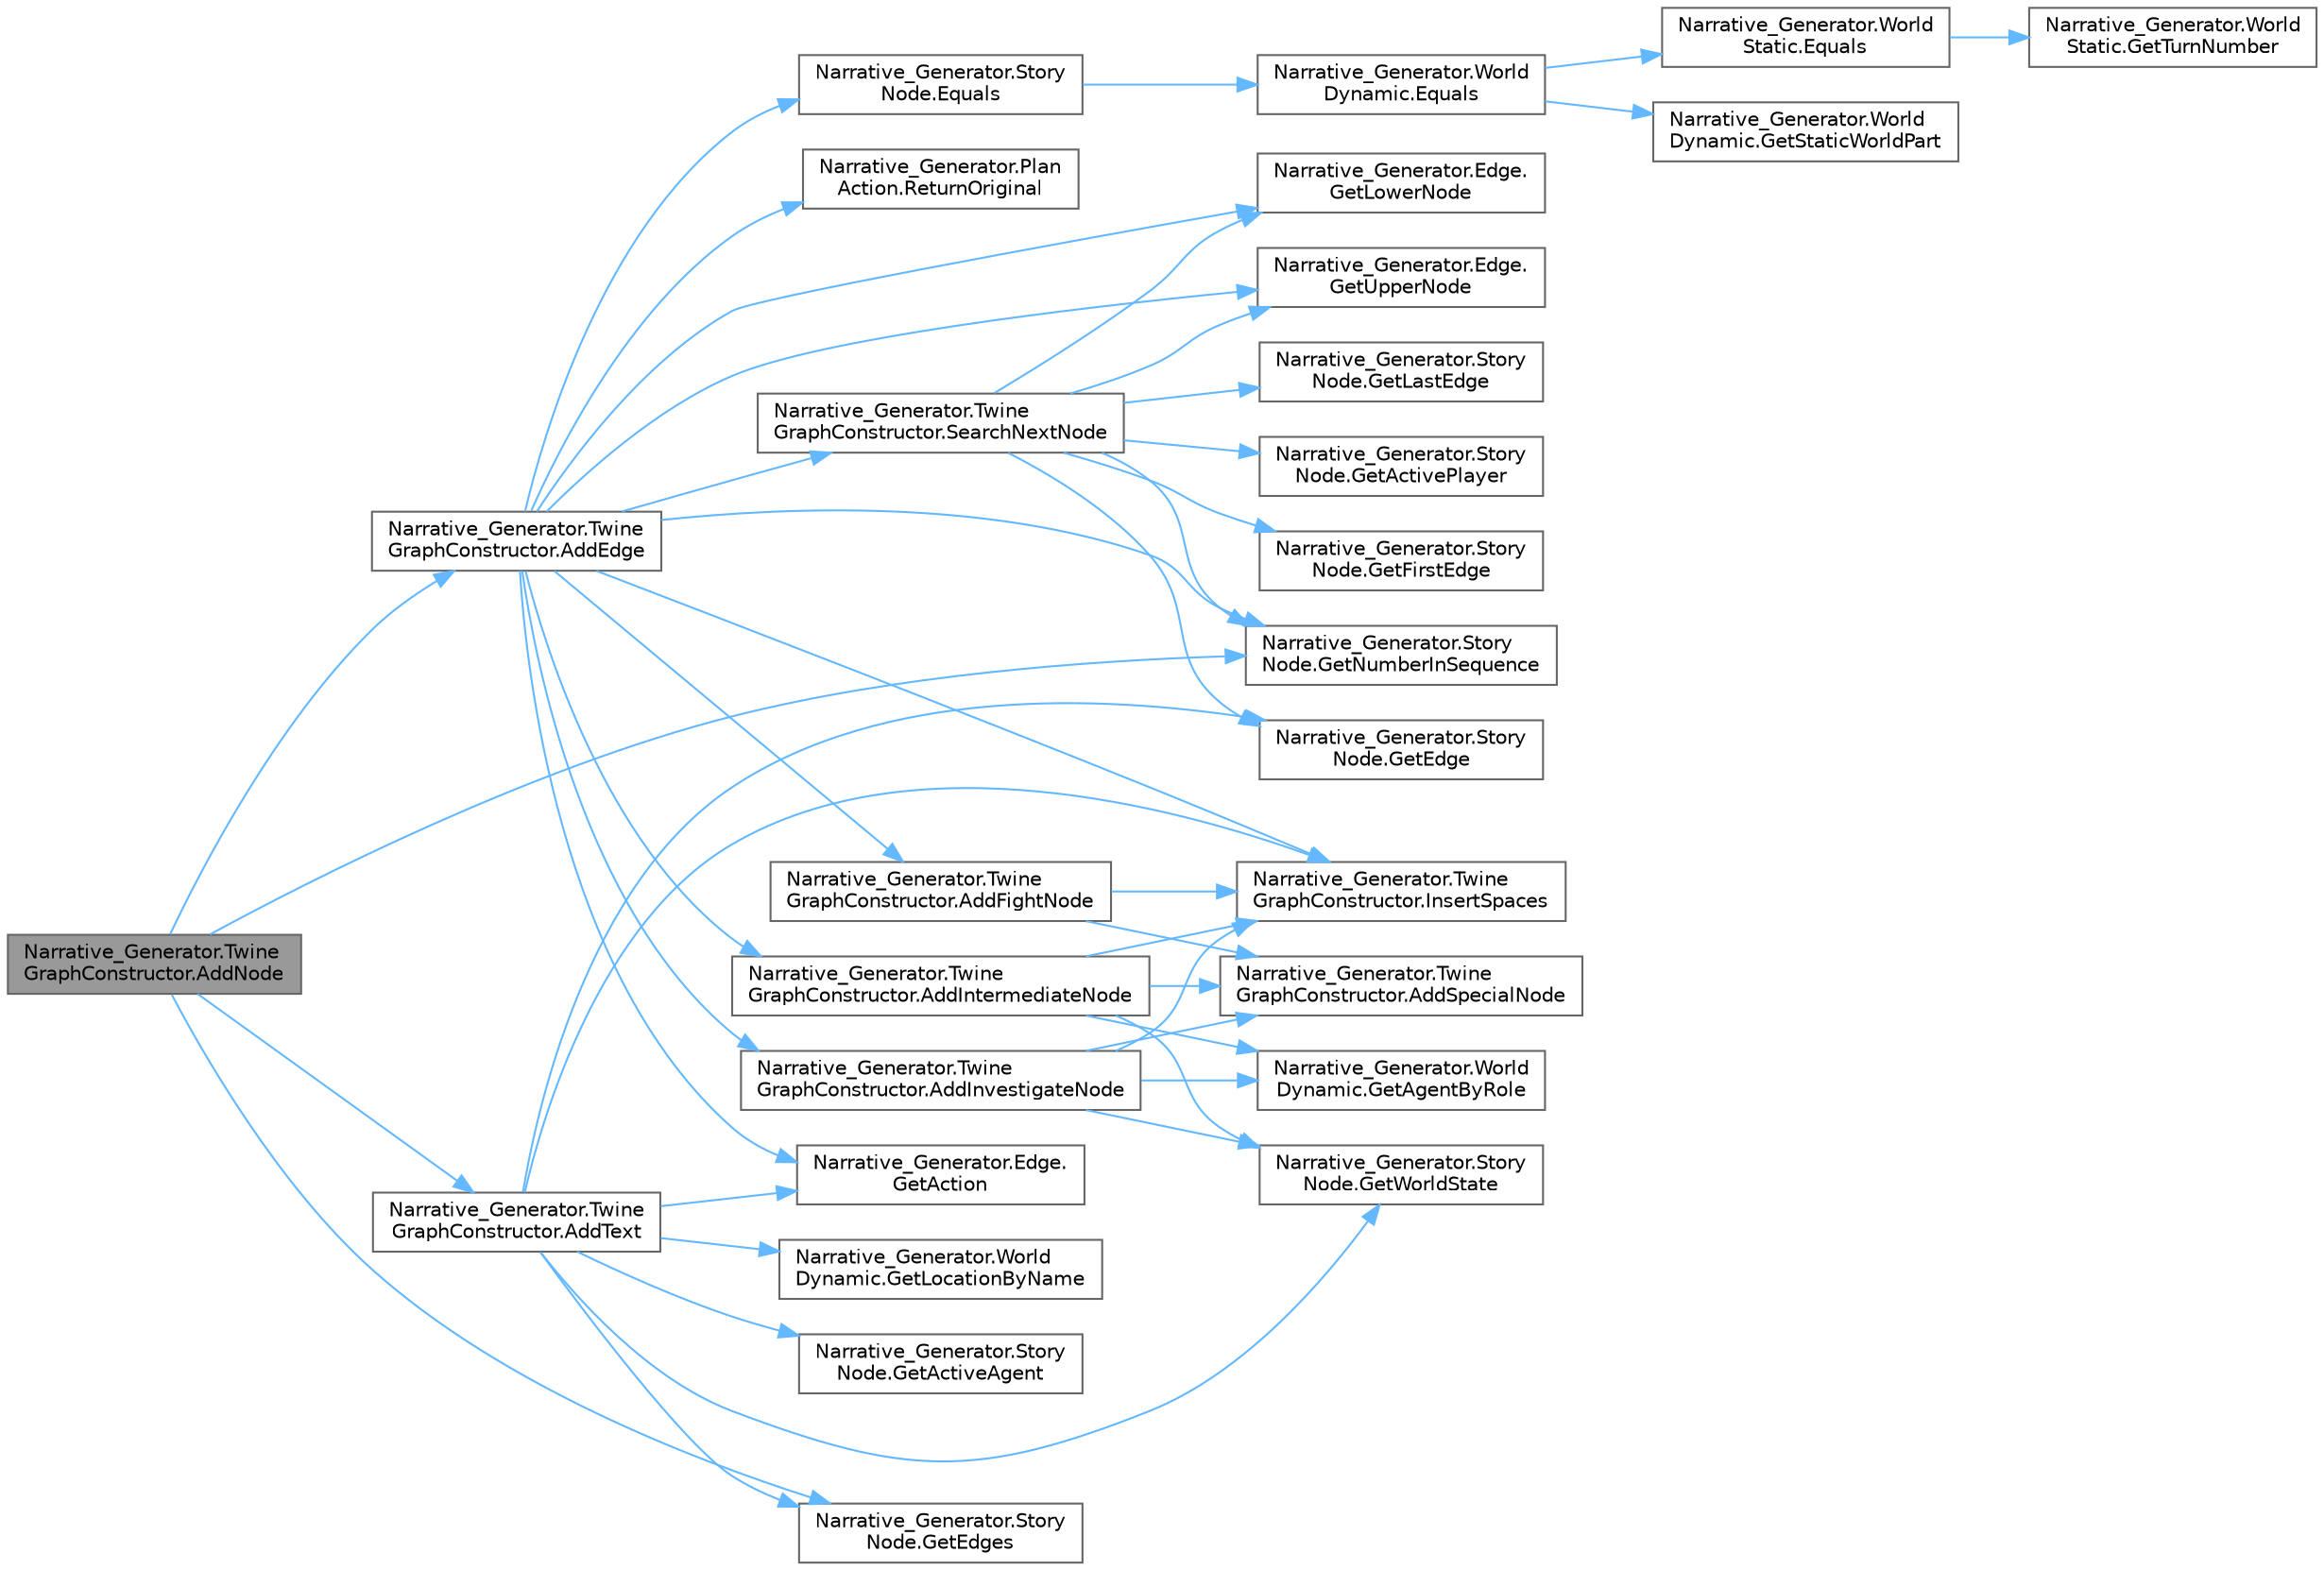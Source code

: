 digraph "Narrative_Generator.TwineGraphConstructor.AddNode"
{
 // LATEX_PDF_SIZE
  bgcolor="transparent";
  edge [fontname=Helvetica,fontsize=10,labelfontname=Helvetica,labelfontsize=10];
  node [fontname=Helvetica,fontsize=10,shape=box,height=0.2,width=0.4];
  rankdir="LR";
  Node1 [label="Narrative_Generator.Twine\lGraphConstructor.AddNode",height=0.2,width=0.4,color="gray40", fillcolor="grey60", style="filled", fontcolor="black",tooltip="A method that creates text for an individual node."];
  Node1 -> Node2 [color="steelblue1",style="solid"];
  Node2 [label="Narrative_Generator.Twine\lGraphConstructor.AddEdge",height=0.2,width=0.4,color="grey40", fillcolor="white", style="filled",URL="$class_narrative___generator_1_1_twine_graph_constructor.html#a3cc543ef2ad669f20d596ece8a6a51a1",tooltip="A method that creates a representation of an edge in a graph - in Twine it is a connection between no..."];
  Node2 -> Node3 [color="steelblue1",style="solid"];
  Node3 [label="Narrative_Generator.Twine\lGraphConstructor.AddFightNode",height=0.2,width=0.4,color="grey40", fillcolor="white", style="filled",URL="$class_narrative___generator_1_1_twine_graph_constructor.html#a2564c4abf0c8bf471810ce8cf78d3769",tooltip="An optional node that describes the result of the fight action and provides details."];
  Node3 -> Node4 [color="steelblue1",style="solid"];
  Node4 [label="Narrative_Generator.Twine\lGraphConstructor.AddSpecialNode",height=0.2,width=0.4,color="grey40", fillcolor="white", style="filled",URL="$class_narrative___generator_1_1_twine_graph_constructor.html#a324be232bfef7d9042f243bc2d8d8e68",tooltip="A method for creating special nodes that are not originally present in the graph."];
  Node3 -> Node5 [color="steelblue1",style="solid"];
  Node5 [label="Narrative_Generator.Twine\lGraphConstructor.InsertSpaces",height=0.2,width=0.4,color="grey40", fillcolor="white", style="filled",URL="$class_narrative___generator_1_1_twine_graph_constructor.html#a93c90b8b66be571d8d833f952417ce64",tooltip="A method that separates compound words into separate ones, using capital letters as a separator."];
  Node2 -> Node6 [color="steelblue1",style="solid"];
  Node6 [label="Narrative_Generator.Twine\lGraphConstructor.AddIntermediateNode",height=0.2,width=0.4,color="grey40", fillcolor="white", style="filled",URL="$class_narrative___generator_1_1_twine_graph_constructor.html#a4a2e0895797d89c49227c800d9831ed2",tooltip="A method for creating a node that is used to create a contextual relationship between other nodes."];
  Node6 -> Node4 [color="steelblue1",style="solid"];
  Node6 -> Node7 [color="steelblue1",style="solid"];
  Node7 [label="Narrative_Generator.World\lDynamic.GetAgentByRole",height=0.2,width=0.4,color="grey40", fillcolor="white", style="filled",URL="$class_narrative___generator_1_1_world_dynamic.html#a0514a97e9b85397137dd80125581cf61",tooltip="Returns the first founded agent with the specified role."];
  Node6 -> Node8 [color="steelblue1",style="solid"];
  Node8 [label="Narrative_Generator.Story\lNode.GetWorldState",height=0.2,width=0.4,color="grey40", fillcolor="white", style="filled",URL="$class_narrative___generator_1_1_story_node.html#ab3e318148d1f96d599db8611347b42fb",tooltip="Returns the storyworld state stored by the node."];
  Node6 -> Node5 [color="steelblue1",style="solid"];
  Node2 -> Node9 [color="steelblue1",style="solid"];
  Node9 [label="Narrative_Generator.Twine\lGraphConstructor.AddInvestigateNode",height=0.2,width=0.4,color="grey40", fillcolor="white", style="filled",URL="$class_narrative___generator_1_1_twine_graph_constructor.html#a3557e0657349f1c93b30d9ddea327e2d",tooltip="An optional node that describes the result of the search evidences action and provides details."];
  Node9 -> Node4 [color="steelblue1",style="solid"];
  Node9 -> Node7 [color="steelblue1",style="solid"];
  Node9 -> Node8 [color="steelblue1",style="solid"];
  Node9 -> Node5 [color="steelblue1",style="solid"];
  Node2 -> Node10 [color="steelblue1",style="solid"];
  Node10 [label="Narrative_Generator.Story\lNode.Equals",height=0.2,width=0.4,color="grey40", fillcolor="white", style="filled",URL="$class_narrative___generator_1_1_story_node.html#a0b05d9dcfa6423f4247cceba1ad62eef",tooltip="Method for comparing two StoryNode instance."];
  Node10 -> Node11 [color="steelblue1",style="solid"];
  Node11 [label="Narrative_Generator.World\lDynamic.Equals",height=0.2,width=0.4,color="grey40", fillcolor="white", style="filled",URL="$class_narrative___generator_1_1_world_dynamic.html#a3b7c061efc8d23cb561bc940800e6a48",tooltip="Method for comparing two WorldDynamic instance."];
  Node11 -> Node12 [color="steelblue1",style="solid"];
  Node12 [label="Narrative_Generator.World\lStatic.Equals",height=0.2,width=0.4,color="grey40", fillcolor="white", style="filled",URL="$class_narrative___generator_1_1_world_static.html#aac70b40850296f313ceaf4f0bcad1549",tooltip="Method for comparing two WorldStatic instance."];
  Node12 -> Node13 [color="steelblue1",style="solid"];
  Node13 [label="Narrative_Generator.World\lStatic.GetTurnNumber",height=0.2,width=0.4,color="grey40", fillcolor="white", style="filled",URL="$class_narrative___generator_1_1_world_static.html#addfc6eedbd7e250cca63bec54ef714a7",tooltip="Returns the turn number."];
  Node11 -> Node14 [color="steelblue1",style="solid"];
  Node14 [label="Narrative_Generator.World\lDynamic.GetStaticWorldPart",height=0.2,width=0.4,color="grey40", fillcolor="white", style="filled",URL="$class_narrative___generator_1_1_world_dynamic.html#af84d5b47653c246de39ebfa7b791826a",tooltip="Returns a component with the static part of the state of this storyworld."];
  Node2 -> Node15 [color="steelblue1",style="solid"];
  Node15 [label="Narrative_Generator.Edge.\lGetAction",height=0.2,width=0.4,color="grey40", fillcolor="white", style="filled",URL="$class_narrative___generator_1_1_edge.html#af4cf57a1cc22a025d7a9cbb697097c16",tooltip="This method returns the action attached to this edge."];
  Node2 -> Node16 [color="steelblue1",style="solid"];
  Node16 [label="Narrative_Generator.Edge.\lGetLowerNode",height=0.2,width=0.4,color="grey40", fillcolor="white", style="filled",URL="$class_narrative___generator_1_1_edge.html#aab549aff7f3d2a7181902be614cdcc61",tooltip="This method returns the node attached to the bottom vertex of this edge."];
  Node2 -> Node17 [color="steelblue1",style="solid"];
  Node17 [label="Narrative_Generator.Story\lNode.GetNumberInSequence",height=0.2,width=0.4,color="grey40", fillcolor="white", style="filled",URL="$class_narrative___generator_1_1_story_node.html#a2343338ef2f1461d7c3af6e54d7f5d9f",tooltip="Returns the sequence number of this node."];
  Node2 -> Node18 [color="steelblue1",style="solid"];
  Node18 [label="Narrative_Generator.Edge.\lGetUpperNode",height=0.2,width=0.4,color="grey40", fillcolor="white", style="filled",URL="$class_narrative___generator_1_1_edge.html#a53ec80be25b5c5ddcd633e5d1916e98c",tooltip="This method returns the node attached to the top vertex of this edge."];
  Node2 -> Node5 [color="steelblue1",style="solid"];
  Node2 -> Node19 [color="steelblue1",style="solid"];
  Node19 [label="Narrative_Generator.Plan\lAction.ReturnOriginal",height=0.2,width=0.4,color="grey40", fillcolor="white", style="filled",URL="$class_narrative___generator_1_1_plan_action.html#a6050f27ca8a5f3ab4e8f7b10d66c4da0",tooltip="In counter-actions, returns the name of the action that caused the system to react."];
  Node2 -> Node20 [color="steelblue1",style="solid"];
  Node20 [label="Narrative_Generator.Twine\lGraphConstructor.SearchNextNode",height=0.2,width=0.4,color="grey40", fillcolor="white", style="filled",URL="$class_narrative___generator_1_1_twine_graph_constructor.html#a0d62d4881f4ac5bd4fc09d7a2b90a1c4",tooltip="Method for finding the next node in which the right to act is passed to the player."];
  Node20 -> Node21 [color="steelblue1",style="solid"];
  Node21 [label="Narrative_Generator.Story\lNode.GetActivePlayer",height=0.2,width=0.4,color="grey40", fillcolor="white", style="filled",URL="$class_narrative___generator_1_1_story_node.html#afff95dd2a4192c3088c243f8c23302e4",tooltip="Returns the player's activity status in the state stored by this node."];
  Node20 -> Node22 [color="steelblue1",style="solid"];
  Node22 [label="Narrative_Generator.Story\lNode.GetEdge",height=0.2,width=0.4,color="grey40", fillcolor="white", style="filled",URL="$class_narrative___generator_1_1_story_node.html#a75f2c93d3724997297d8311f2c715399",tooltip="Returns the specified edge from the list of edges connected to the this node."];
  Node20 -> Node23 [color="steelblue1",style="solid"];
  Node23 [label="Narrative_Generator.Story\lNode.GetFirstEdge",height=0.2,width=0.4,color="grey40", fillcolor="white", style="filled",URL="$class_narrative___generator_1_1_story_node.html#a9e010bf5ca4801abde5e47eb8c9988a8",tooltip="Returns the first edge from a list of all edges connected to the this node."];
  Node20 -> Node24 [color="steelblue1",style="solid"];
  Node24 [label="Narrative_Generator.Story\lNode.GetLastEdge",height=0.2,width=0.4,color="grey40", fillcolor="white", style="filled",URL="$class_narrative___generator_1_1_story_node.html#a5c6172671b9fe780c0fce4befd03234e",tooltip="Returns the last edge from a list of all edges connected to the this node."];
  Node20 -> Node16 [color="steelblue1",style="solid"];
  Node20 -> Node17 [color="steelblue1",style="solid"];
  Node20 -> Node18 [color="steelblue1",style="solid"];
  Node1 -> Node25 [color="steelblue1",style="solid"];
  Node25 [label="Narrative_Generator.Twine\lGraphConstructor.AddText",height=0.2,width=0.4,color="grey40", fillcolor="white", style="filled",URL="$class_narrative___generator_1_1_twine_graph_constructor.html#a667523a4748d26fa3a33fe215a641f24",tooltip="Method for creating a description of the reached node."];
  Node25 -> Node15 [color="steelblue1",style="solid"];
  Node25 -> Node26 [color="steelblue1",style="solid"];
  Node26 [label="Narrative_Generator.Story\lNode.GetActiveAgent",height=0.2,width=0.4,color="grey40", fillcolor="white", style="filled",URL="$class_narrative___generator_1_1_story_node.html#ad12b92efc9b06a4ee82d4f975a4c5f1d",tooltip="Returns information about the active agent."];
  Node25 -> Node22 [color="steelblue1",style="solid"];
  Node25 -> Node27 [color="steelblue1",style="solid"];
  Node27 [label="Narrative_Generator.Story\lNode.GetEdges",height=0.2,width=0.4,color="grey40", fillcolor="white", style="filled",URL="$class_narrative___generator_1_1_story_node.html#a546432f24cda5eb8081df4866c781feb",tooltip="Returns a list of all edges connected to the this node."];
  Node25 -> Node28 [color="steelblue1",style="solid"];
  Node28 [label="Narrative_Generator.World\lDynamic.GetLocationByName",height=0.2,width=0.4,color="grey40", fillcolor="white", style="filled",URL="$class_narrative___generator_1_1_world_dynamic.html#a43619eb102a56e16a22a5aa5d5b7c1b0",tooltip="Returns a location from the list of locations if the specified name matches the name of the location."];
  Node25 -> Node8 [color="steelblue1",style="solid"];
  Node25 -> Node5 [color="steelblue1",style="solid"];
  Node1 -> Node27 [color="steelblue1",style="solid"];
  Node1 -> Node17 [color="steelblue1",style="solid"];
}

